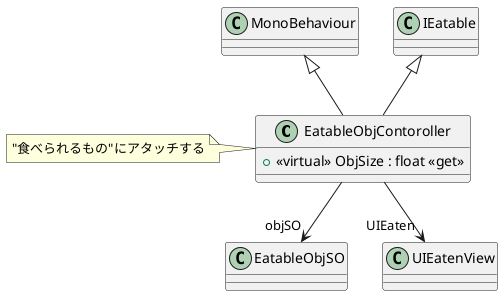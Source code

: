 @startuml
class EatableObjContoroller {
    + <<virtual>> ObjSize : float <<get>>
}
MonoBehaviour <|-- EatableObjContoroller
IEatable <|-- EatableObjContoroller
EatableObjContoroller --> "objSO" EatableObjSO
EatableObjContoroller --> "UIEaten" UIEatenView
note left of EatableObjContoroller : "食べられるもの"にアタッチする
@enduml
